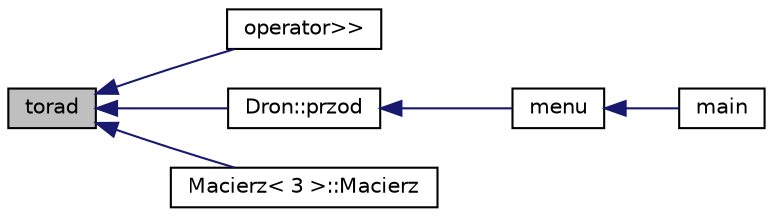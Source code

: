 digraph "torad"
{
  edge [fontname="Helvetica",fontsize="10",labelfontname="Helvetica",labelfontsize="10"];
  node [fontname="Helvetica",fontsize="10",shape=record];
  rankdir="LR";
  Node1 [label="torad",height=0.2,width=0.4,color="black", fillcolor="grey75", style="filled", fontcolor="black"];
  Node1 -> Node2 [dir="back",color="midnightblue",fontsize="10",style="solid",fontname="Helvetica"];
  Node2 [label="operator\>\>",height=0.2,width=0.4,color="black", fillcolor="white", style="filled",URL="$_macierz_8hh.html#aaf51b227f3671a15f3268fa3e556a002"];
  Node1 -> Node3 [dir="back",color="midnightblue",fontsize="10",style="solid",fontname="Helvetica"];
  Node3 [label="Dron::przod",height=0.2,width=0.4,color="black", fillcolor="white", style="filled",URL="$class_dron.html#ae220b29de588194330ba0f6620060790"];
  Node3 -> Node4 [dir="back",color="midnightblue",fontsize="10",style="solid",fontname="Helvetica"];
  Node4 [label="menu",height=0.2,width=0.4,color="black", fillcolor="white", style="filled",URL="$menu_8cpp.html#a32558d87c910f3fb076aab4729d72b33"];
  Node4 -> Node5 [dir="back",color="midnightblue",fontsize="10",style="solid",fontname="Helvetica"];
  Node5 [label="main",height=0.2,width=0.4,color="black", fillcolor="white", style="filled",URL="$main_8cpp.html#ae66f6b31b5ad750f1fe042a706a4e3d4"];
  Node1 -> Node6 [dir="back",color="midnightblue",fontsize="10",style="solid",fontname="Helvetica"];
  Node6 [label="Macierz\< 3 \>::Macierz",height=0.2,width=0.4,color="black", fillcolor="white", style="filled",URL="$class_macierz.html#adcbddf1daa318066412802905436575a",tooltip="Konstruktor macierzy przypisujacy jej wartosc odpowiednich wartosci zaleznych od podanego kata (niezb..."];
}
